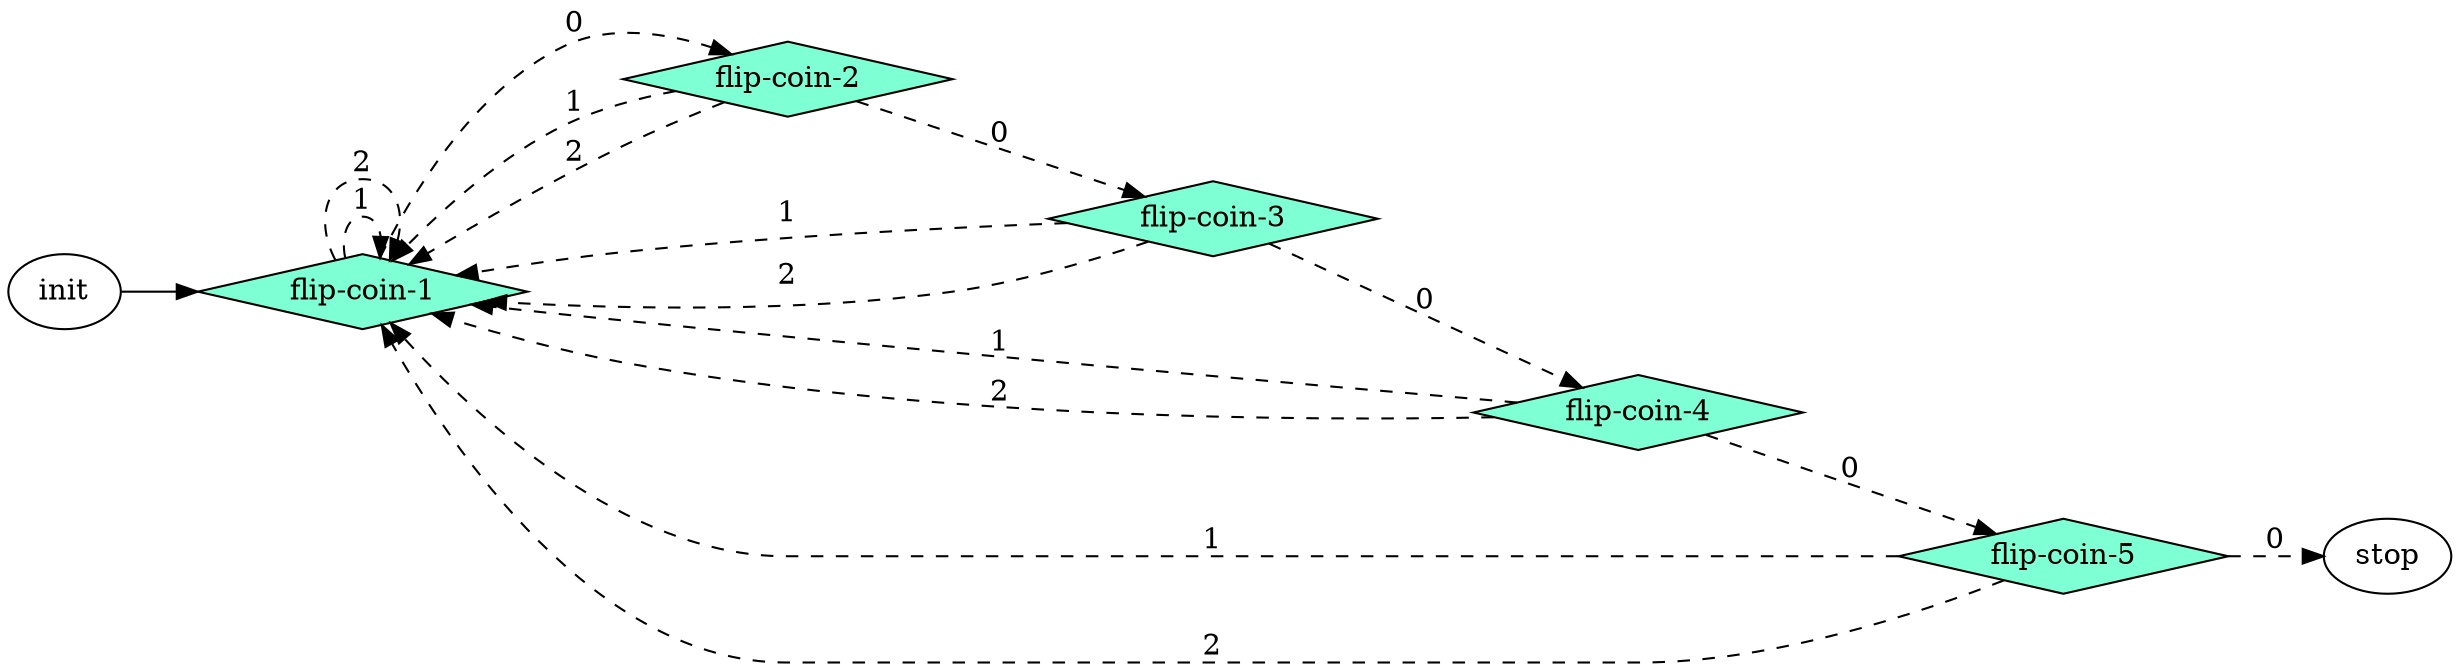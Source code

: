 digraph Taskflow {
rankdir="LR"
p0x7fca00803e30[label="init" ];
p0x7fca00803e30 -> p0x7fca00803f50;
p0x7fca00803f50[label="flip-coin-1" shape=diamond color=black fillcolor=aquamarine style=filled];
p0x7fca00803f50 -> p0x7fca00804070 [style=dashed label="0"];
p0x7fca00803f50 -> p0x7fca00803f50 [style=dashed label="1"];
p0x7fca00803f50 -> p0x7fca00803f50 [style=dashed label="2"];
p0x7fca00804070[label="flip-coin-2" shape=diamond color=black fillcolor=aquamarine style=filled];
p0x7fca00804070 -> p0x7fca00804190 [style=dashed label="0"];
p0x7fca00804070 -> p0x7fca00803f50 [style=dashed label="1"];
p0x7fca00804070 -> p0x7fca00803f50 [style=dashed label="2"];
p0x7fca00804190[label="flip-coin-3" shape=diamond color=black fillcolor=aquamarine style=filled];
p0x7fca00804190 -> p0x7fca008042b0 [style=dashed label="0"];
p0x7fca00804190 -> p0x7fca00803f50 [style=dashed label="1"];
p0x7fca00804190 -> p0x7fca00803f50 [style=dashed label="2"];
p0x7fca008042b0[label="flip-coin-4" shape=diamond color=black fillcolor=aquamarine style=filled];
p0x7fca008042b0 -> p0x7fca008043d0 [style=dashed label="0"];
p0x7fca008042b0 -> p0x7fca00803f50 [style=dashed label="1"];
p0x7fca008042b0 -> p0x7fca00803f50 [style=dashed label="2"];
p0x7fca008043d0[label="flip-coin-5" shape=diamond color=black fillcolor=aquamarine style=filled];
p0x7fca008043d0 -> p0x7fca008044f0 [style=dashed label="0"];
p0x7fca008043d0 -> p0x7fca00803f50 [style=dashed label="1"];
p0x7fca008043d0 -> p0x7fca00803f50 [style=dashed label="2"];
p0x7fca008044f0[label="stop" ];
}
